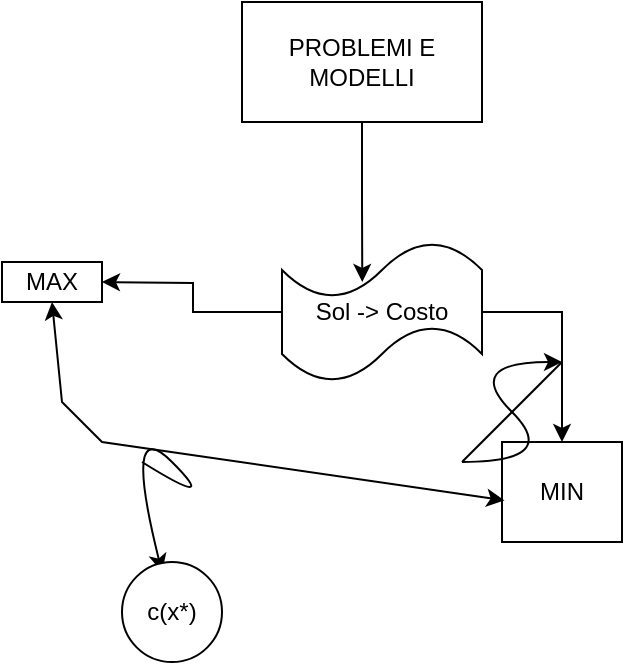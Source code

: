 <mxfile version="27.1.4">
  <diagram id="5XerKu_YNjC9E4aaaSx6" name="main">
    <mxGraphModel dx="537" dy="226" grid="1" gridSize="10" guides="1" tooltips="1" connect="1" arrows="1" fold="1" page="1" pageScale="1" pageWidth="850" pageHeight="1100" math="0" shadow="0">
      <root>
        <mxCell id="0" />
        <mxCell id="1" parent="0" />
        <mxCell id="HnxtuK_CxXJ03ustIBrV-2" style="edgeStyle=orthogonalEdgeStyle;rounded=0;orthogonalLoop=1;jettySize=auto;html=1;exitX=0.5;exitY=1;exitDx=0;exitDy=0;" parent="1" source="HnxtuK_CxXJ03ustIBrV-1" edge="1">
          <mxGeometry relative="1" as="geometry">
            <mxPoint x="450.143" y="320" as="targetPoint" />
          </mxGeometry>
        </mxCell>
        <mxCell id="HnxtuK_CxXJ03ustIBrV-1" value="PROBLEMI E MODELLI" style="rounded=0;whiteSpace=wrap;html=1;" parent="1" vertex="1">
          <mxGeometry x="390" y="180" width="120" height="60" as="geometry" />
        </mxCell>
        <mxCell id="FP5HMefeltwIHsNKnyts-2" style="edgeStyle=orthogonalEdgeStyle;rounded=0;orthogonalLoop=1;jettySize=auto;html=1;exitX=0;exitY=0.5;exitDx=0;exitDy=0;exitPerimeter=0;" parent="1" source="FP5HMefeltwIHsNKnyts-1" edge="1">
          <mxGeometry relative="1" as="geometry">
            <mxPoint x="320" y="320" as="targetPoint" />
          </mxGeometry>
        </mxCell>
        <mxCell id="FP5HMefeltwIHsNKnyts-3" style="edgeStyle=orthogonalEdgeStyle;rounded=0;orthogonalLoop=1;jettySize=auto;html=1;exitX=1;exitY=0.5;exitDx=0;exitDy=0;exitPerimeter=0;entryX=0.5;entryY=0;entryDx=0;entryDy=0;" parent="1" source="FP5HMefeltwIHsNKnyts-1" edge="1" target="FP5HMefeltwIHsNKnyts-5">
          <mxGeometry relative="1" as="geometry">
            <mxPoint x="610" y="390" as="targetPoint" />
          </mxGeometry>
        </mxCell>
        <mxCell id="FP5HMefeltwIHsNKnyts-1" value="Sol -&amp;gt; Costo" style="shape=tape;whiteSpace=wrap;html=1;" parent="1" vertex="1">
          <mxGeometry x="410" y="300" width="100" height="70" as="geometry" />
        </mxCell>
        <mxCell id="FP5HMefeltwIHsNKnyts-4" value="MAX" style="rounded=0;whiteSpace=wrap;html=1;" parent="1" vertex="1">
          <mxGeometry x="270" y="310" width="50" height="20" as="geometry" />
        </mxCell>
        <mxCell id="FP5HMefeltwIHsNKnyts-5" value="&lt;div&gt;MIN&lt;/div&gt;" style="rounded=0;whiteSpace=wrap;html=1;" parent="1" vertex="1">
          <mxGeometry x="520" y="400" width="60" height="50" as="geometry" />
        </mxCell>
        <mxCell id="xEeUV9v6BAxn5T8o7H_Y-1" value="" style="endArrow=classic;startArrow=classic;html=1;rounded=0;exitX=0.5;exitY=1;exitDx=0;exitDy=0;entryX=0.021;entryY=0.584;entryDx=0;entryDy=0;entryPerimeter=0;" edge="1" parent="1" source="FP5HMefeltwIHsNKnyts-4" target="FP5HMefeltwIHsNKnyts-5">
          <mxGeometry width="50" height="50" relative="1" as="geometry">
            <mxPoint x="330" y="450" as="sourcePoint" />
            <mxPoint x="440" y="460" as="targetPoint" />
            <Array as="points">
              <mxPoint x="300" y="380" />
              <mxPoint x="320" y="400" />
            </Array>
          </mxGeometry>
        </mxCell>
        <mxCell id="xEeUV9v6BAxn5T8o7H_Y-2" value="" style="endArrow=none;html=1;rounded=0;" edge="1" parent="1">
          <mxGeometry width="50" height="50" relative="1" as="geometry">
            <mxPoint x="500" y="410" as="sourcePoint" />
            <mxPoint x="550" y="360" as="targetPoint" />
          </mxGeometry>
        </mxCell>
        <mxCell id="xEeUV9v6BAxn5T8o7H_Y-5" value="" style="curved=1;endArrow=classic;html=1;rounded=0;" edge="1" parent="1">
          <mxGeometry width="50" height="50" relative="1" as="geometry">
            <mxPoint x="500" y="410" as="sourcePoint" />
            <mxPoint x="550" y="360" as="targetPoint" />
            <Array as="points">
              <mxPoint x="550" y="410" />
              <mxPoint x="500" y="360" />
            </Array>
          </mxGeometry>
        </mxCell>
        <mxCell id="xEeUV9v6BAxn5T8o7H_Y-6" value="" style="curved=1;endArrow=classic;html=1;rounded=0;" edge="1" parent="1">
          <mxGeometry width="50" height="50" relative="1" as="geometry">
            <mxPoint x="340" y="410" as="sourcePoint" />
            <mxPoint x="350" y="465" as="targetPoint" />
            <Array as="points">
              <mxPoint x="380" y="435" />
              <mxPoint x="330" y="385" />
            </Array>
          </mxGeometry>
        </mxCell>
        <mxCell id="xEeUV9v6BAxn5T8o7H_Y-8" value="c(x*)" style="ellipse;whiteSpace=wrap;html=1;" vertex="1" parent="1">
          <mxGeometry x="330" y="460" width="50" height="50" as="geometry" />
        </mxCell>
      </root>
    </mxGraphModel>
  </diagram>
</mxfile>

